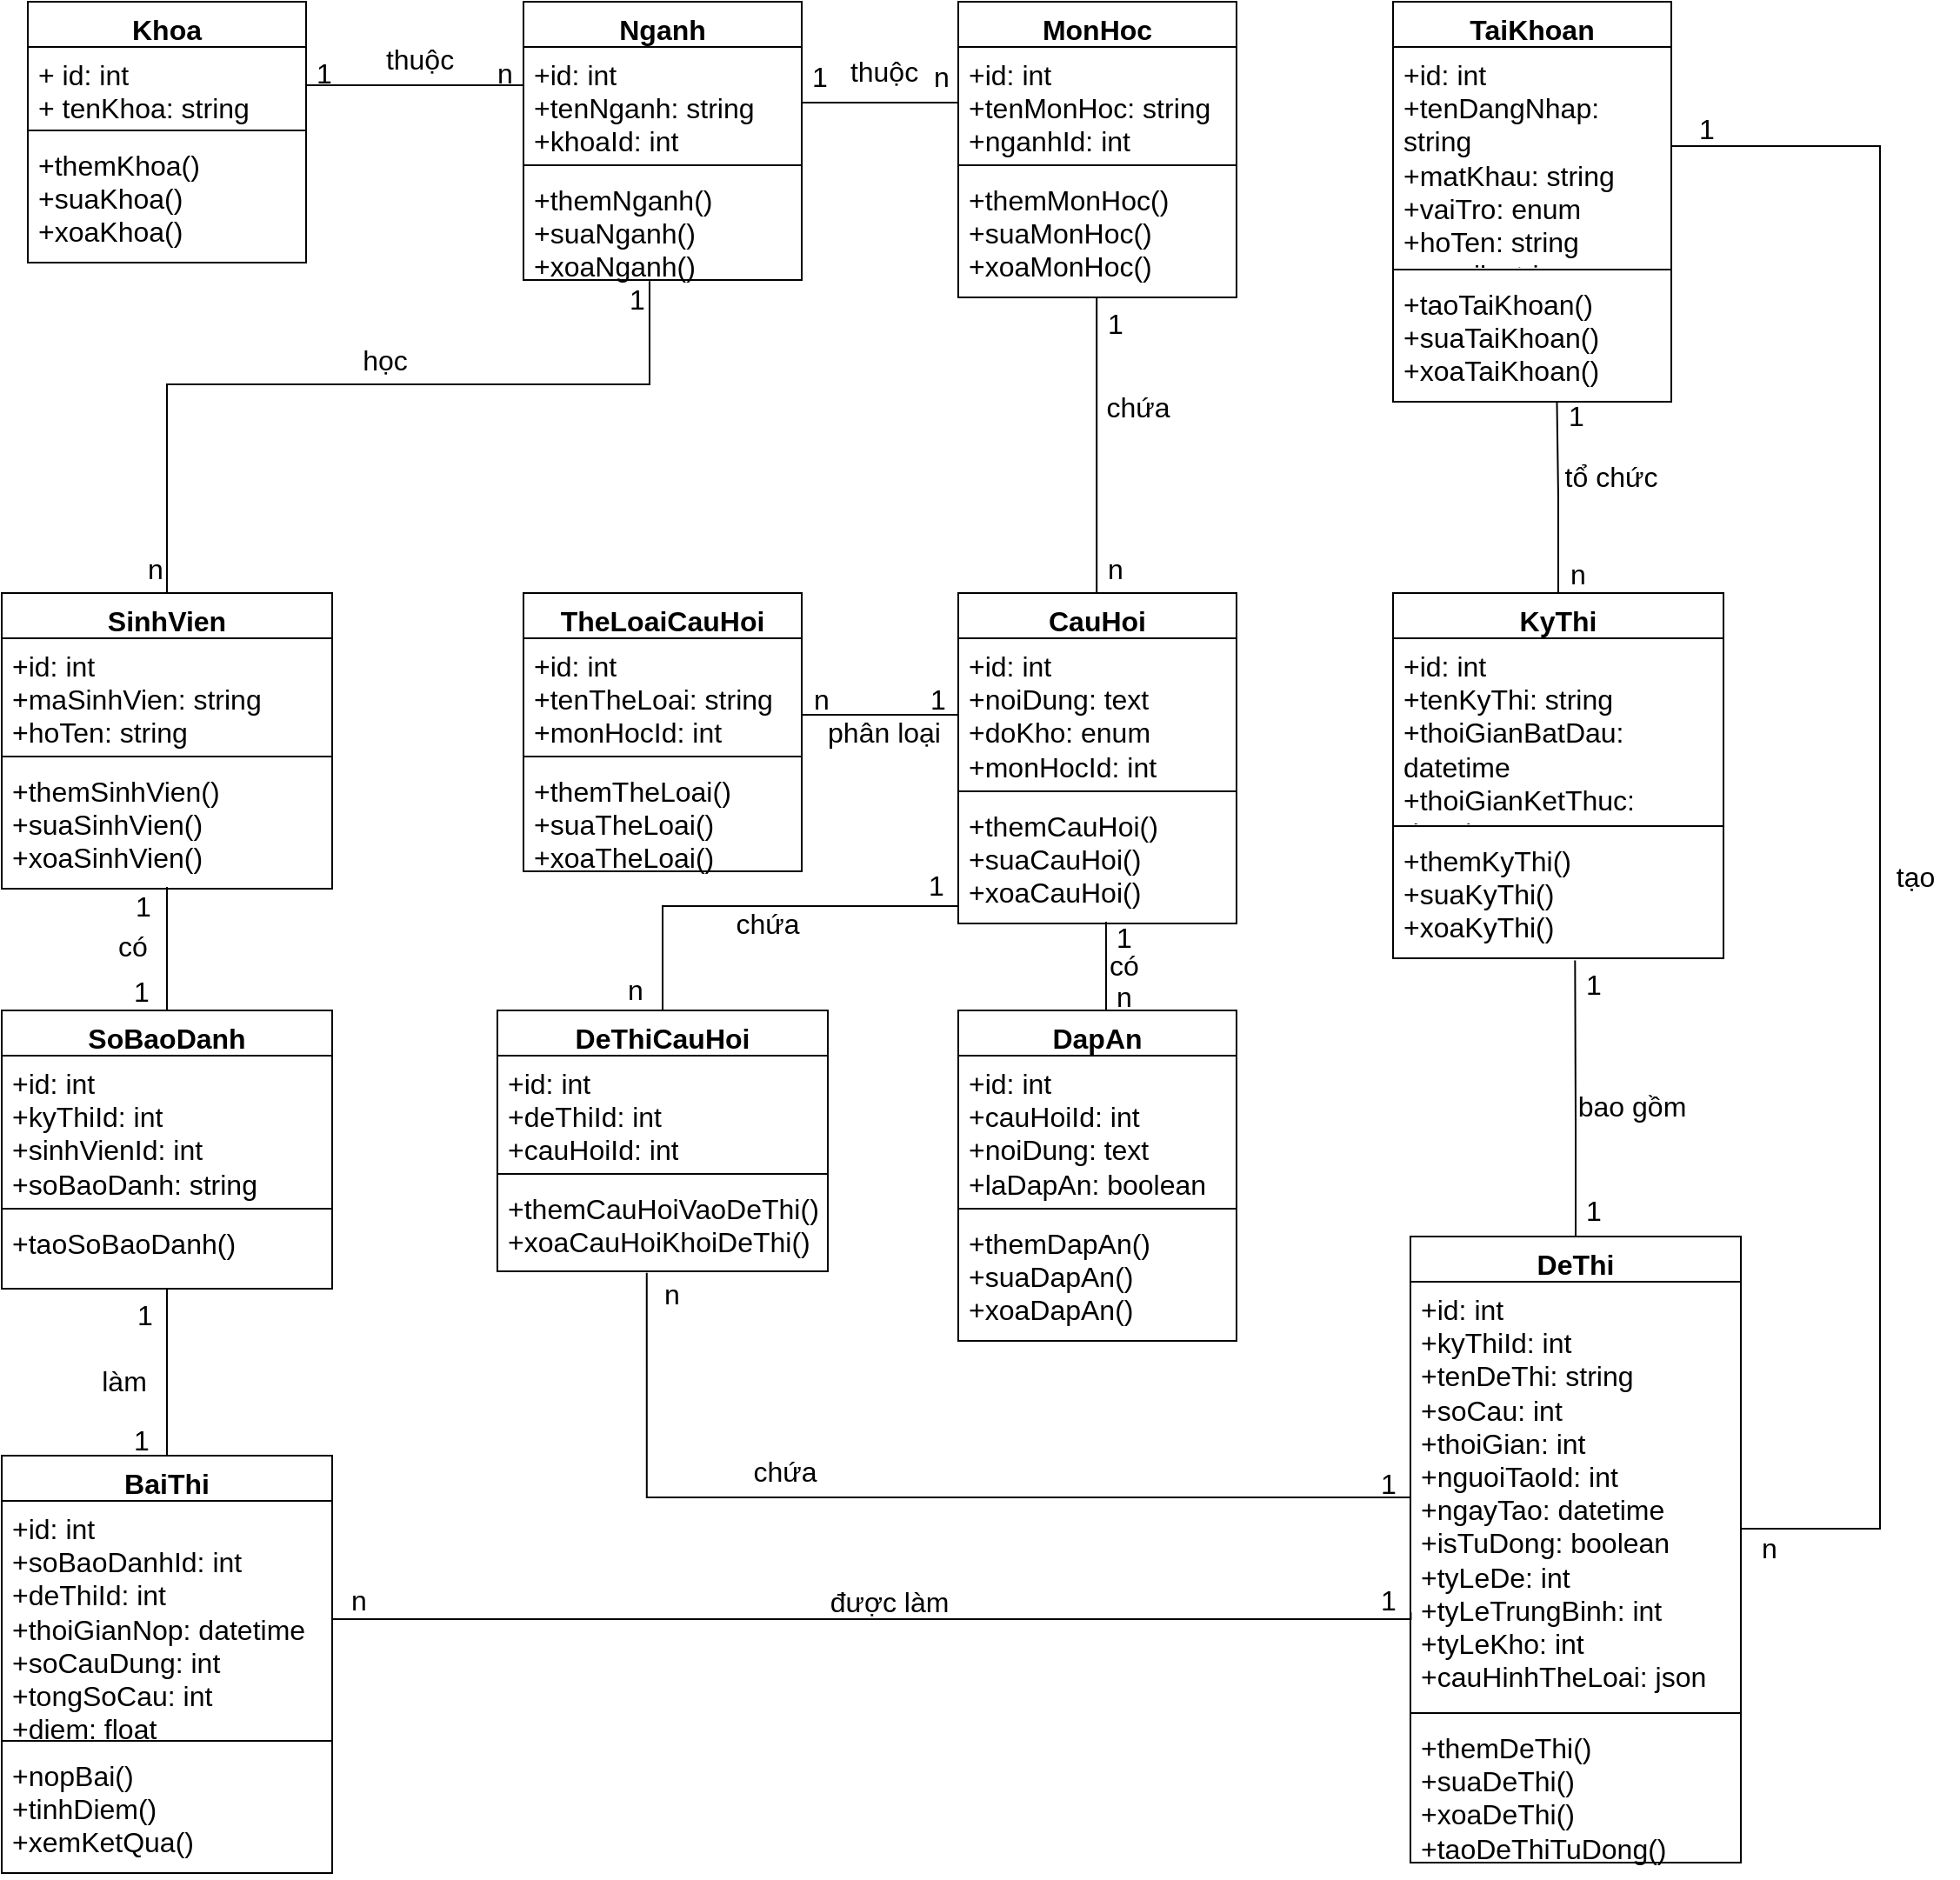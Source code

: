 <mxfile version="26.0.7">
  <diagram name="Page-1" id="21WX7-jCHHmKN9ExCH-D">
    <mxGraphModel dx="2100" dy="1242" grid="1" gridSize="10" guides="1" tooltips="1" connect="1" arrows="1" fold="1" page="1" pageScale="1" pageWidth="850" pageHeight="1100" math="0" shadow="0">
      <root>
        <mxCell id="0" />
        <mxCell id="1" parent="0" />
        <mxCell id="amOaetForKNVIyvXErq5-1" value="Khoa" style="swimlane;fontStyle=1;align=center;verticalAlign=top;childLayout=stackLayout;horizontal=1;startSize=26;horizontalStack=0;resizeParent=1;resizeParentMax=0;resizeLast=0;collapsible=1;marginBottom=0;whiteSpace=wrap;html=1;fontSize=16;" parent="1" vertex="1">
          <mxGeometry x="175" y="20" width="160" height="150" as="geometry" />
        </mxCell>
        <mxCell id="amOaetForKNVIyvXErq5-2" value="&lt;div&gt;+ id: int&lt;/div&gt;&lt;div&gt;+ tenKhoa: string&lt;/div&gt;" style="text;strokeColor=none;fillColor=none;align=left;verticalAlign=top;spacingLeft=4;spacingRight=4;overflow=hidden;rotatable=0;points=[[0,0.5],[1,0.5]];portConstraint=eastwest;whiteSpace=wrap;html=1;fontSize=16;" parent="amOaetForKNVIyvXErq5-1" vertex="1">
          <mxGeometry y="26" width="160" height="44" as="geometry" />
        </mxCell>
        <mxCell id="amOaetForKNVIyvXErq5-3" value="" style="line;strokeWidth=1;fillColor=none;align=left;verticalAlign=middle;spacingTop=-1;spacingLeft=3;spacingRight=3;rotatable=0;labelPosition=right;points=[];portConstraint=eastwest;strokeColor=inherit;fontSize=16;" parent="amOaetForKNVIyvXErq5-1" vertex="1">
          <mxGeometry y="70" width="160" height="8" as="geometry" />
        </mxCell>
        <mxCell id="amOaetForKNVIyvXErq5-4" value="&lt;div&gt;+themKhoa()&lt;/div&gt;&lt;div&gt;+suaKhoa()&lt;/div&gt;&lt;div&gt;+xoaKhoa()&lt;/div&gt;" style="text;strokeColor=none;fillColor=none;align=left;verticalAlign=top;spacingLeft=4;spacingRight=4;overflow=hidden;rotatable=0;points=[[0,0.5],[1,0.5]];portConstraint=eastwest;whiteSpace=wrap;html=1;fontSize=16;" parent="amOaetForKNVIyvXErq5-1" vertex="1">
          <mxGeometry y="78" width="160" height="72" as="geometry" />
        </mxCell>
        <mxCell id="amOaetForKNVIyvXErq5-9" value="Nganh" style="swimlane;fontStyle=1;align=center;verticalAlign=top;childLayout=stackLayout;horizontal=1;startSize=26;horizontalStack=0;resizeParent=1;resizeParentMax=0;resizeLast=0;collapsible=1;marginBottom=0;whiteSpace=wrap;html=1;fontSize=16;" parent="1" vertex="1">
          <mxGeometry x="460" y="20" width="160" height="160" as="geometry" />
        </mxCell>
        <mxCell id="amOaetForKNVIyvXErq5-10" value="&lt;div&gt;+id: int&lt;/div&gt;&lt;div&gt;+tenNganh: string&lt;/div&gt;&lt;div&gt;+khoaId: int&lt;/div&gt;" style="text;strokeColor=none;fillColor=none;align=left;verticalAlign=top;spacingLeft=4;spacingRight=4;overflow=hidden;rotatable=0;points=[[0,0.5],[1,0.5]];portConstraint=eastwest;whiteSpace=wrap;html=1;fontSize=16;" parent="amOaetForKNVIyvXErq5-9" vertex="1">
          <mxGeometry y="26" width="160" height="64" as="geometry" />
        </mxCell>
        <mxCell id="amOaetForKNVIyvXErq5-11" value="" style="line;strokeWidth=1;fillColor=none;align=left;verticalAlign=middle;spacingTop=-1;spacingLeft=3;spacingRight=3;rotatable=0;labelPosition=right;points=[];portConstraint=eastwest;strokeColor=inherit;fontSize=16;" parent="amOaetForKNVIyvXErq5-9" vertex="1">
          <mxGeometry y="90" width="160" height="8" as="geometry" />
        </mxCell>
        <mxCell id="amOaetForKNVIyvXErq5-12" value="&lt;div&gt;+themNganh()&lt;/div&gt;&lt;div&gt;+suaNganh()&lt;/div&gt;&lt;div&gt;+xoaNganh()&lt;/div&gt;" style="text;strokeColor=none;fillColor=none;align=left;verticalAlign=top;spacingLeft=4;spacingRight=4;overflow=hidden;rotatable=0;points=[[0,0.5],[1,0.5]];portConstraint=eastwest;whiteSpace=wrap;html=1;fontSize=16;" parent="amOaetForKNVIyvXErq5-9" vertex="1">
          <mxGeometry y="98" width="160" height="62" as="geometry" />
        </mxCell>
        <mxCell id="amOaetForKNVIyvXErq5-13" value="MonHoc" style="swimlane;fontStyle=1;align=center;verticalAlign=top;childLayout=stackLayout;horizontal=1;startSize=26;horizontalStack=0;resizeParent=1;resizeParentMax=0;resizeLast=0;collapsible=1;marginBottom=0;whiteSpace=wrap;html=1;fontSize=16;" parent="1" vertex="1">
          <mxGeometry x="710" y="20" width="160" height="170" as="geometry" />
        </mxCell>
        <mxCell id="amOaetForKNVIyvXErq5-14" value="&lt;div&gt;+id: int&lt;/div&gt;&lt;div&gt;+tenMonHoc: string&lt;/div&gt;&lt;div&gt;+nganhId: int&lt;/div&gt;" style="text;strokeColor=none;fillColor=none;align=left;verticalAlign=top;spacingLeft=4;spacingRight=4;overflow=hidden;rotatable=0;points=[[0,0.5],[1,0.5]];portConstraint=eastwest;whiteSpace=wrap;html=1;fontSize=16;" parent="amOaetForKNVIyvXErq5-13" vertex="1">
          <mxGeometry y="26" width="160" height="64" as="geometry" />
        </mxCell>
        <mxCell id="amOaetForKNVIyvXErq5-15" value="" style="line;strokeWidth=1;fillColor=none;align=left;verticalAlign=middle;spacingTop=-1;spacingLeft=3;spacingRight=3;rotatable=0;labelPosition=right;points=[];portConstraint=eastwest;strokeColor=inherit;fontSize=16;" parent="amOaetForKNVIyvXErq5-13" vertex="1">
          <mxGeometry y="90" width="160" height="8" as="geometry" />
        </mxCell>
        <mxCell id="amOaetForKNVIyvXErq5-16" value="&lt;div&gt;+themMonHoc()&lt;/div&gt;&lt;div&gt;+suaMonHoc()&lt;/div&gt;&lt;div&gt;+xoaMonHoc()&lt;/div&gt;" style="text;strokeColor=none;fillColor=none;align=left;verticalAlign=top;spacingLeft=4;spacingRight=4;overflow=hidden;rotatable=0;points=[[0,0.5],[1,0.5]];portConstraint=eastwest;whiteSpace=wrap;html=1;fontSize=16;" parent="amOaetForKNVIyvXErq5-13" vertex="1">
          <mxGeometry y="98" width="160" height="72" as="geometry" />
        </mxCell>
        <mxCell id="amOaetForKNVIyvXErq5-17" value="TaiKhoan" style="swimlane;fontStyle=1;align=center;verticalAlign=top;childLayout=stackLayout;horizontal=1;startSize=26;horizontalStack=0;resizeParent=1;resizeParentMax=0;resizeLast=0;collapsible=1;marginBottom=0;whiteSpace=wrap;html=1;fontSize=16;" parent="1" vertex="1">
          <mxGeometry x="960" y="20" width="160" height="230" as="geometry" />
        </mxCell>
        <mxCell id="amOaetForKNVIyvXErq5-18" value="&lt;div&gt;+id: int&lt;/div&gt;&lt;div&gt;+tenDangNhap: string&lt;/div&gt;&lt;div&gt;+matKhau: string&lt;/div&gt;&lt;div&gt;+vaiTro: enum&lt;/div&gt;&lt;div&gt;+hoTen: string&lt;/div&gt;&lt;div&gt;+email: string&lt;/div&gt;&lt;div&gt;+trangThai: boolean&lt;/div&gt;" style="text;strokeColor=none;fillColor=none;align=left;verticalAlign=top;spacingLeft=4;spacingRight=4;overflow=hidden;rotatable=0;points=[[0,0.5],[1,0.5]];portConstraint=eastwest;whiteSpace=wrap;html=1;fontSize=16;" parent="amOaetForKNVIyvXErq5-17" vertex="1">
          <mxGeometry y="26" width="160" height="124" as="geometry" />
        </mxCell>
        <mxCell id="amOaetForKNVIyvXErq5-19" value="" style="line;strokeWidth=1;fillColor=none;align=left;verticalAlign=middle;spacingTop=-1;spacingLeft=3;spacingRight=3;rotatable=0;labelPosition=right;points=[];portConstraint=eastwest;strokeColor=inherit;fontSize=16;" parent="amOaetForKNVIyvXErq5-17" vertex="1">
          <mxGeometry y="150" width="160" height="8" as="geometry" />
        </mxCell>
        <mxCell id="amOaetForKNVIyvXErq5-20" value="&lt;div&gt;+taoTaiKhoan()&lt;/div&gt;&lt;div&gt;+suaTaiKhoan()&lt;/div&gt;&lt;div&gt;+xoaTaiKhoan()&lt;/div&gt;" style="text;strokeColor=none;fillColor=none;align=left;verticalAlign=top;spacingLeft=4;spacingRight=4;overflow=hidden;rotatable=0;points=[[0,0.5],[1,0.5]];portConstraint=eastwest;whiteSpace=wrap;html=1;fontSize=16;" parent="amOaetForKNVIyvXErq5-17" vertex="1">
          <mxGeometry y="158" width="160" height="72" as="geometry" />
        </mxCell>
        <mxCell id="amOaetForKNVIyvXErq5-21" value="CauHoi" style="swimlane;fontStyle=1;align=center;verticalAlign=top;childLayout=stackLayout;horizontal=1;startSize=26;horizontalStack=0;resizeParent=1;resizeParentMax=0;resizeLast=0;collapsible=1;marginBottom=0;whiteSpace=wrap;html=1;fontSize=16;" parent="1" vertex="1">
          <mxGeometry x="710" y="360" width="160" height="190" as="geometry" />
        </mxCell>
        <mxCell id="amOaetForKNVIyvXErq5-22" value="&lt;div&gt;+id: int&lt;/div&gt;&lt;div&gt;+noiDung: text&lt;/div&gt;&lt;div&gt;+doKho: enum&lt;/div&gt;&lt;div&gt;+monHocId: int&lt;/div&gt;&lt;div&gt;+theLoaiId: int&lt;/div&gt;" style="text;strokeColor=none;fillColor=none;align=left;verticalAlign=top;spacingLeft=4;spacingRight=4;overflow=hidden;rotatable=0;points=[[0,0.5],[1,0.5]];portConstraint=eastwest;whiteSpace=wrap;html=1;fontSize=16;" parent="amOaetForKNVIyvXErq5-21" vertex="1">
          <mxGeometry y="26" width="160" height="84" as="geometry" />
        </mxCell>
        <mxCell id="amOaetForKNVIyvXErq5-23" value="" style="line;strokeWidth=1;fillColor=none;align=left;verticalAlign=middle;spacingTop=-1;spacingLeft=3;spacingRight=3;rotatable=0;labelPosition=right;points=[];portConstraint=eastwest;strokeColor=inherit;fontSize=16;" parent="amOaetForKNVIyvXErq5-21" vertex="1">
          <mxGeometry y="110" width="160" height="8" as="geometry" />
        </mxCell>
        <mxCell id="amOaetForKNVIyvXErq5-24" value="&lt;div&gt;+themCauHoi()&lt;/div&gt;&lt;div&gt;+suaCauHoi()&lt;/div&gt;&lt;div&gt;+xoaCauHoi()&lt;/div&gt;" style="text;strokeColor=none;fillColor=none;align=left;verticalAlign=top;spacingLeft=4;spacingRight=4;overflow=hidden;rotatable=0;points=[[0,0.5],[1,0.5]];portConstraint=eastwest;whiteSpace=wrap;html=1;fontSize=16;" parent="amOaetForKNVIyvXErq5-21" vertex="1">
          <mxGeometry y="118" width="160" height="72" as="geometry" />
        </mxCell>
        <mxCell id="amOaetForKNVIyvXErq5-64" value="" style="edgeStyle=orthogonalEdgeStyle;shape=connector;rounded=0;orthogonalLoop=1;jettySize=auto;html=1;labelBackgroundColor=default;strokeColor=default;align=center;verticalAlign=middle;fontFamily=Helvetica;fontSize=16;fontColor=default;endArrow=none;endFill=0;entryX=0.531;entryY=0.986;entryDx=0;entryDy=0;entryPerimeter=0;" parent="1" source="amOaetForKNVIyvXErq5-25" target="amOaetForKNVIyvXErq5-24" edge="1">
          <mxGeometry relative="1" as="geometry">
            <Array as="points">
              <mxPoint x="795" y="580" />
              <mxPoint x="795" y="580" />
            </Array>
          </mxGeometry>
        </mxCell>
        <mxCell id="amOaetForKNVIyvXErq5-25" value="DapAn" style="swimlane;fontStyle=1;align=center;verticalAlign=top;childLayout=stackLayout;horizontal=1;startSize=26;horizontalStack=0;resizeParent=1;resizeParentMax=0;resizeLast=0;collapsible=1;marginBottom=0;whiteSpace=wrap;html=1;fontSize=16;" parent="1" vertex="1">
          <mxGeometry x="710" y="600" width="160" height="190" as="geometry" />
        </mxCell>
        <mxCell id="amOaetForKNVIyvXErq5-26" value="&lt;div&gt;+id: int&lt;/div&gt;&lt;div&gt;+cauHoiId: int&lt;/div&gt;&lt;div&gt;+noiDung: text&lt;/div&gt;&lt;div&gt;+laDapAn: boolean&lt;/div&gt;" style="text;strokeColor=none;fillColor=none;align=left;verticalAlign=top;spacingLeft=4;spacingRight=4;overflow=hidden;rotatable=0;points=[[0,0.5],[1,0.5]];portConstraint=eastwest;whiteSpace=wrap;html=1;fontSize=16;" parent="amOaetForKNVIyvXErq5-25" vertex="1">
          <mxGeometry y="26" width="160" height="84" as="geometry" />
        </mxCell>
        <mxCell id="amOaetForKNVIyvXErq5-27" value="" style="line;strokeWidth=1;fillColor=none;align=left;verticalAlign=middle;spacingTop=-1;spacingLeft=3;spacingRight=3;rotatable=0;labelPosition=right;points=[];portConstraint=eastwest;strokeColor=inherit;fontSize=16;" parent="amOaetForKNVIyvXErq5-25" vertex="1">
          <mxGeometry y="110" width="160" height="8" as="geometry" />
        </mxCell>
        <mxCell id="amOaetForKNVIyvXErq5-28" value="&lt;div&gt;+themDapAn()&lt;/div&gt;&lt;div&gt;+suaDapAn()&lt;/div&gt;&lt;div&gt;+xoaDapAn()&lt;/div&gt;" style="text;strokeColor=none;fillColor=none;align=left;verticalAlign=top;spacingLeft=4;spacingRight=4;overflow=hidden;rotatable=0;points=[[0,0.5],[1,0.5]];portConstraint=eastwest;whiteSpace=wrap;html=1;fontSize=16;" parent="amOaetForKNVIyvXErq5-25" vertex="1">
          <mxGeometry y="118" width="160" height="72" as="geometry" />
        </mxCell>
        <mxCell id="amOaetForKNVIyvXErq5-29" value="TheLoaiCauHoi" style="swimlane;fontStyle=1;align=center;verticalAlign=top;childLayout=stackLayout;horizontal=1;startSize=26;horizontalStack=0;resizeParent=1;resizeParentMax=0;resizeLast=0;collapsible=1;marginBottom=0;whiteSpace=wrap;html=1;fontSize=16;" parent="1" vertex="1">
          <mxGeometry x="460" y="360" width="160" height="160" as="geometry" />
        </mxCell>
        <mxCell id="amOaetForKNVIyvXErq5-30" value="&lt;div&gt;+id: int&lt;/div&gt;&lt;div&gt;+tenTheLoai: string&lt;/div&gt;&lt;div&gt;+monHocId: int&lt;/div&gt;" style="text;strokeColor=none;fillColor=none;align=left;verticalAlign=top;spacingLeft=4;spacingRight=4;overflow=hidden;rotatable=0;points=[[0,0.5],[1,0.5]];portConstraint=eastwest;whiteSpace=wrap;html=1;fontSize=16;" parent="amOaetForKNVIyvXErq5-29" vertex="1">
          <mxGeometry y="26" width="160" height="64" as="geometry" />
        </mxCell>
        <mxCell id="amOaetForKNVIyvXErq5-31" value="" style="line;strokeWidth=1;fillColor=none;align=left;verticalAlign=middle;spacingTop=-1;spacingLeft=3;spacingRight=3;rotatable=0;labelPosition=right;points=[];portConstraint=eastwest;strokeColor=inherit;fontSize=16;" parent="amOaetForKNVIyvXErq5-29" vertex="1">
          <mxGeometry y="90" width="160" height="8" as="geometry" />
        </mxCell>
        <mxCell id="amOaetForKNVIyvXErq5-32" value="&lt;div&gt;+themTheLoai()&lt;/div&gt;&lt;div&gt;+suaTheLoai()&lt;/div&gt;&lt;div&gt;+xoaTheLoai()&lt;/div&gt;" style="text;strokeColor=none;fillColor=none;align=left;verticalAlign=top;spacingLeft=4;spacingRight=4;overflow=hidden;rotatable=0;points=[[0,0.5],[1,0.5]];portConstraint=eastwest;whiteSpace=wrap;html=1;fontSize=16;" parent="amOaetForKNVIyvXErq5-29" vertex="1">
          <mxGeometry y="98" width="160" height="62" as="geometry" />
        </mxCell>
        <mxCell id="amOaetForKNVIyvXErq5-33" value="KyThi" style="swimlane;fontStyle=1;align=center;verticalAlign=top;childLayout=stackLayout;horizontal=1;startSize=26;horizontalStack=0;resizeParent=1;resizeParentMax=0;resizeLast=0;collapsible=1;marginBottom=0;whiteSpace=wrap;html=1;fontSize=16;" parent="1" vertex="1">
          <mxGeometry x="960" y="360" width="190" height="210" as="geometry" />
        </mxCell>
        <mxCell id="amOaetForKNVIyvXErq5-34" value="&lt;div&gt;+id: int&lt;/div&gt;&lt;div&gt;+tenKyThi: string&lt;/div&gt;&lt;div&gt;+thoiGianBatDau: datetime&lt;/div&gt;&lt;div&gt;+thoiGianKetThuc: datetime&lt;/div&gt;&lt;div&gt;+monHocId: int&lt;/div&gt;&lt;div&gt;+nguoiTaoId: int&lt;/div&gt;" style="text;strokeColor=none;fillColor=none;align=left;verticalAlign=top;spacingLeft=4;spacingRight=4;overflow=hidden;rotatable=0;points=[[0,0.5],[1,0.5]];portConstraint=eastwest;whiteSpace=wrap;html=1;fontSize=16;" parent="amOaetForKNVIyvXErq5-33" vertex="1">
          <mxGeometry y="26" width="190" height="104" as="geometry" />
        </mxCell>
        <mxCell id="amOaetForKNVIyvXErq5-35" value="" style="line;strokeWidth=1;fillColor=none;align=left;verticalAlign=middle;spacingTop=-1;spacingLeft=3;spacingRight=3;rotatable=0;labelPosition=right;points=[];portConstraint=eastwest;strokeColor=inherit;fontSize=16;" parent="amOaetForKNVIyvXErq5-33" vertex="1">
          <mxGeometry y="130" width="190" height="8" as="geometry" />
        </mxCell>
        <mxCell id="amOaetForKNVIyvXErq5-36" value="&lt;div&gt;+themKyThi()&lt;/div&gt;&lt;div&gt;+suaKyThi()&lt;/div&gt;&lt;div&gt;+xoaKyThi()&lt;/div&gt;" style="text;strokeColor=none;fillColor=none;align=left;verticalAlign=top;spacingLeft=4;spacingRight=4;overflow=hidden;rotatable=0;points=[[0,0.5],[1,0.5]];portConstraint=eastwest;whiteSpace=wrap;html=1;fontSize=16;" parent="amOaetForKNVIyvXErq5-33" vertex="1">
          <mxGeometry y="138" width="190" height="72" as="geometry" />
        </mxCell>
        <mxCell id="amOaetForKNVIyvXErq5-37" value="DeThi" style="swimlane;fontStyle=1;align=center;verticalAlign=top;childLayout=stackLayout;horizontal=1;startSize=26;horizontalStack=0;resizeParent=1;resizeParentMax=0;resizeLast=0;collapsible=1;marginBottom=0;whiteSpace=wrap;html=1;fontSize=16;" parent="1" vertex="1">
          <mxGeometry x="970" y="730" width="190" height="360" as="geometry" />
        </mxCell>
        <mxCell id="amOaetForKNVIyvXErq5-38" value="&lt;div&gt;+id: int&lt;/div&gt;&lt;div&gt;+kyThiId: int&lt;/div&gt;&lt;div&gt;+tenDeThi: string&lt;/div&gt;&lt;div&gt;+soCau: int&lt;/div&gt;&lt;div&gt;+thoiGian: int&lt;/div&gt;&lt;div&gt;+nguoiTaoId: int&lt;/div&gt;&lt;div&gt;+ngayTao: datetime&lt;/div&gt;&lt;div&gt;+isTuDong: boolean&lt;/div&gt;&lt;div&gt;+tyLeDe: int&lt;/div&gt;&lt;div&gt;+tyLeTrungBinh: int&lt;/div&gt;&lt;div&gt;+tyLeKho: int&lt;/div&gt;&lt;div&gt;+cauHinhTheLoai: json&lt;/div&gt;" style="text;strokeColor=none;fillColor=none;align=left;verticalAlign=top;spacingLeft=4;spacingRight=4;overflow=hidden;rotatable=0;points=[[0,0.5],[1,0.5]];portConstraint=eastwest;whiteSpace=wrap;html=1;fontSize=16;" parent="amOaetForKNVIyvXErq5-37" vertex="1">
          <mxGeometry y="26" width="190" height="244" as="geometry" />
        </mxCell>
        <mxCell id="amOaetForKNVIyvXErq5-39" value="" style="line;strokeWidth=1;fillColor=none;align=left;verticalAlign=middle;spacingTop=-1;spacingLeft=3;spacingRight=3;rotatable=0;labelPosition=right;points=[];portConstraint=eastwest;strokeColor=inherit;fontSize=16;" parent="amOaetForKNVIyvXErq5-37" vertex="1">
          <mxGeometry y="270" width="190" height="8" as="geometry" />
        </mxCell>
        <mxCell id="amOaetForKNVIyvXErq5-40" value="&lt;div&gt;+themDeThi()&lt;/div&gt;&lt;div&gt;+suaDeThi()&lt;/div&gt;&lt;div&gt;+xoaDeThi()&lt;/div&gt;&lt;div&gt;+taoDeThiTuDong()&lt;/div&gt;" style="text;strokeColor=none;fillColor=none;align=left;verticalAlign=top;spacingLeft=4;spacingRight=4;overflow=hidden;rotatable=0;points=[[0,0.5],[1,0.5]];portConstraint=eastwest;whiteSpace=wrap;html=1;fontSize=16;" parent="amOaetForKNVIyvXErq5-37" vertex="1">
          <mxGeometry y="278" width="190" height="82" as="geometry" />
        </mxCell>
        <mxCell id="amOaetForKNVIyvXErq5-69" style="edgeStyle=orthogonalEdgeStyle;shape=connector;rounded=0;orthogonalLoop=1;jettySize=auto;html=1;labelBackgroundColor=default;strokeColor=default;align=center;verticalAlign=middle;fontFamily=Helvetica;fontSize=16;fontColor=default;endArrow=none;endFill=0;" parent="1" source="amOaetForKNVIyvXErq5-41" edge="1">
          <mxGeometry relative="1" as="geometry">
            <Array as="points">
              <mxPoint x="540" y="540" />
              <mxPoint x="710" y="540" />
            </Array>
            <mxPoint x="710" y="540" as="targetPoint" />
          </mxGeometry>
        </mxCell>
        <mxCell id="amOaetForKNVIyvXErq5-41" value="DeThiCauHoi" style="swimlane;fontStyle=1;align=center;verticalAlign=top;childLayout=stackLayout;horizontal=1;startSize=26;horizontalStack=0;resizeParent=1;resizeParentMax=0;resizeLast=0;collapsible=1;marginBottom=0;whiteSpace=wrap;html=1;fontSize=16;" parent="1" vertex="1">
          <mxGeometry x="445" y="600" width="190" height="150" as="geometry" />
        </mxCell>
        <mxCell id="amOaetForKNVIyvXErq5-42" value="&lt;div&gt;+id: int&lt;/div&gt;&lt;div&gt;+deThiId: int&lt;/div&gt;&lt;div&gt;+cauHoiId: int&lt;/div&gt;" style="text;strokeColor=none;fillColor=none;align=left;verticalAlign=top;spacingLeft=4;spacingRight=4;overflow=hidden;rotatable=0;points=[[0,0.5],[1,0.5]];portConstraint=eastwest;whiteSpace=wrap;html=1;fontSize=16;" parent="amOaetForKNVIyvXErq5-41" vertex="1">
          <mxGeometry y="26" width="190" height="64" as="geometry" />
        </mxCell>
        <mxCell id="amOaetForKNVIyvXErq5-43" value="" style="line;strokeWidth=1;fillColor=none;align=left;verticalAlign=middle;spacingTop=-1;spacingLeft=3;spacingRight=3;rotatable=0;labelPosition=right;points=[];portConstraint=eastwest;strokeColor=inherit;fontSize=16;" parent="amOaetForKNVIyvXErq5-41" vertex="1">
          <mxGeometry y="90" width="190" height="8" as="geometry" />
        </mxCell>
        <mxCell id="amOaetForKNVIyvXErq5-44" value="&lt;div&gt;+themCauHoiVaoDeThi()&lt;/div&gt;&lt;div&gt;+xoaCauHoiKhoiDeThi()&lt;/div&gt;" style="text;strokeColor=none;fillColor=none;align=left;verticalAlign=top;spacingLeft=4;spacingRight=4;overflow=hidden;rotatable=0;points=[[0,0.5],[1,0.5]];portConstraint=eastwest;whiteSpace=wrap;html=1;fontSize=16;" parent="amOaetForKNVIyvXErq5-41" vertex="1">
          <mxGeometry y="98" width="190" height="52" as="geometry" />
        </mxCell>
        <mxCell id="amOaetForKNVIyvXErq5-45" value="SinhVien" style="swimlane;fontStyle=1;align=center;verticalAlign=top;childLayout=stackLayout;horizontal=1;startSize=26;horizontalStack=0;resizeParent=1;resizeParentMax=0;resizeLast=0;collapsible=1;marginBottom=0;whiteSpace=wrap;html=1;fontSize=16;" parent="1" vertex="1">
          <mxGeometry x="160" y="360" width="190" height="170" as="geometry" />
        </mxCell>
        <mxCell id="amOaetForKNVIyvXErq5-46" value="&lt;div&gt;+id: int&lt;/div&gt;&lt;div&gt;+maSinhVien: string&lt;/div&gt;&lt;div&gt;+hoTen: string&lt;/div&gt;" style="text;strokeColor=none;fillColor=none;align=left;verticalAlign=top;spacingLeft=4;spacingRight=4;overflow=hidden;rotatable=0;points=[[0,0.5],[1,0.5]];portConstraint=eastwest;whiteSpace=wrap;html=1;fontSize=16;" parent="amOaetForKNVIyvXErq5-45" vertex="1">
          <mxGeometry y="26" width="190" height="64" as="geometry" />
        </mxCell>
        <mxCell id="amOaetForKNVIyvXErq5-47" value="" style="line;strokeWidth=1;fillColor=none;align=left;verticalAlign=middle;spacingTop=-1;spacingLeft=3;spacingRight=3;rotatable=0;labelPosition=right;points=[];portConstraint=eastwest;strokeColor=inherit;fontSize=16;" parent="amOaetForKNVIyvXErq5-45" vertex="1">
          <mxGeometry y="90" width="190" height="8" as="geometry" />
        </mxCell>
        <mxCell id="amOaetForKNVIyvXErq5-48" value="&lt;div&gt;+themSinhVien()&lt;/div&gt;&lt;div&gt;+suaSinhVien()&lt;/div&gt;&lt;div&gt;+xoaSinhVien()&lt;/div&gt;" style="text;strokeColor=none;fillColor=none;align=left;verticalAlign=top;spacingLeft=4;spacingRight=4;overflow=hidden;rotatable=0;points=[[0,0.5],[1,0.5]];portConstraint=eastwest;whiteSpace=wrap;html=1;fontSize=16;" parent="amOaetForKNVIyvXErq5-45" vertex="1">
          <mxGeometry y="98" width="190" height="72" as="geometry" />
        </mxCell>
        <mxCell id="amOaetForKNVIyvXErq5-49" value="SoBaoDanh" style="swimlane;fontStyle=1;align=center;verticalAlign=top;childLayout=stackLayout;horizontal=1;startSize=26;horizontalStack=0;resizeParent=1;resizeParentMax=0;resizeLast=0;collapsible=1;marginBottom=0;whiteSpace=wrap;html=1;fontSize=16;" parent="1" vertex="1">
          <mxGeometry x="160" y="600" width="190" height="160" as="geometry" />
        </mxCell>
        <mxCell id="amOaetForKNVIyvXErq5-50" value="&lt;div&gt;+id: int&lt;/div&gt;&lt;div&gt;+kyThiId: int&lt;/div&gt;&lt;div&gt;+sinhVienId: int&lt;/div&gt;&lt;div&gt;+soBaoDanh: string&lt;/div&gt;" style="text;strokeColor=none;fillColor=none;align=left;verticalAlign=top;spacingLeft=4;spacingRight=4;overflow=hidden;rotatable=0;points=[[0,0.5],[1,0.5]];portConstraint=eastwest;whiteSpace=wrap;html=1;fontSize=16;" parent="amOaetForKNVIyvXErq5-49" vertex="1">
          <mxGeometry y="26" width="190" height="84" as="geometry" />
        </mxCell>
        <mxCell id="amOaetForKNVIyvXErq5-51" value="" style="line;strokeWidth=1;fillColor=none;align=left;verticalAlign=middle;spacingTop=-1;spacingLeft=3;spacingRight=3;rotatable=0;labelPosition=right;points=[];portConstraint=eastwest;strokeColor=inherit;fontSize=16;" parent="amOaetForKNVIyvXErq5-49" vertex="1">
          <mxGeometry y="110" width="190" height="8" as="geometry" />
        </mxCell>
        <mxCell id="amOaetForKNVIyvXErq5-52" value="&lt;div&gt;+taoSoBaoDanh()&lt;/div&gt;" style="text;strokeColor=none;fillColor=none;align=left;verticalAlign=top;spacingLeft=4;spacingRight=4;overflow=hidden;rotatable=0;points=[[0,0.5],[1,0.5]];portConstraint=eastwest;whiteSpace=wrap;html=1;fontSize=16;" parent="amOaetForKNVIyvXErq5-49" vertex="1">
          <mxGeometry y="118" width="190" height="42" as="geometry" />
        </mxCell>
        <mxCell id="amOaetForKNVIyvXErq5-53" value="BaiThi" style="swimlane;fontStyle=1;align=center;verticalAlign=top;childLayout=stackLayout;horizontal=1;startSize=26;horizontalStack=0;resizeParent=1;resizeParentMax=0;resizeLast=0;collapsible=1;marginBottom=0;whiteSpace=wrap;html=1;fontSize=16;" parent="1" vertex="1">
          <mxGeometry x="160" y="856" width="190" height="240" as="geometry" />
        </mxCell>
        <mxCell id="amOaetForKNVIyvXErq5-54" value="&lt;div&gt;+id: int&lt;/div&gt;&lt;div&gt;+soBaoDanhId: int&lt;/div&gt;&lt;div&gt;+deThiId: int&lt;/div&gt;&lt;div&gt;+thoiGianNop: datetime&lt;/div&gt;&lt;div&gt;+soCauDung: int&lt;/div&gt;&lt;div&gt;+tongSoCau: int&lt;/div&gt;&lt;div&gt;+diem: float&lt;/div&gt;&lt;div&gt;+ghiChu: text&lt;/div&gt;" style="text;strokeColor=none;fillColor=none;align=left;verticalAlign=top;spacingLeft=4;spacingRight=4;overflow=hidden;rotatable=0;points=[[0,0.5],[1,0.5]];portConstraint=eastwest;whiteSpace=wrap;html=1;fontSize=16;" parent="amOaetForKNVIyvXErq5-53" vertex="1">
          <mxGeometry y="26" width="190" height="134" as="geometry" />
        </mxCell>
        <mxCell id="amOaetForKNVIyvXErq5-55" value="" style="line;strokeWidth=1;fillColor=none;align=left;verticalAlign=middle;spacingTop=-1;spacingLeft=3;spacingRight=3;rotatable=0;labelPosition=right;points=[];portConstraint=eastwest;strokeColor=inherit;fontSize=16;" parent="amOaetForKNVIyvXErq5-53" vertex="1">
          <mxGeometry y="160" width="190" height="8" as="geometry" />
        </mxCell>
        <mxCell id="amOaetForKNVIyvXErq5-56" value="&lt;div&gt;+nopBai()&lt;/div&gt;&lt;div&gt;+tinhDiem()&lt;/div&gt;&lt;div&gt;+xemKetQua()&lt;/div&gt;" style="text;strokeColor=none;fillColor=none;align=left;verticalAlign=top;spacingLeft=4;spacingRight=4;overflow=hidden;rotatable=0;points=[[0,0.5],[1,0.5]];portConstraint=eastwest;whiteSpace=wrap;html=1;fontSize=16;" parent="amOaetForKNVIyvXErq5-53" vertex="1">
          <mxGeometry y="168" width="190" height="72" as="geometry" />
        </mxCell>
        <mxCell id="amOaetForKNVIyvXErq5-57" style="edgeStyle=orthogonalEdgeStyle;rounded=0;orthogonalLoop=1;jettySize=auto;html=1;endArrow=none;endFill=0;fontSize=16;" parent="1" source="amOaetForKNVIyvXErq5-2" edge="1">
          <mxGeometry relative="1" as="geometry">
            <mxPoint x="460" y="68" as="targetPoint" />
            <Array as="points">
              <mxPoint x="460" y="68" />
            </Array>
          </mxGeometry>
        </mxCell>
        <mxCell id="amOaetForKNVIyvXErq5-58" style="edgeStyle=orthogonalEdgeStyle;rounded=0;orthogonalLoop=1;jettySize=auto;html=1;entryX=0;entryY=0.5;entryDx=0;entryDy=0;endArrow=none;endFill=0;fontSize=16;" parent="1" source="amOaetForKNVIyvXErq5-10" target="amOaetForKNVIyvXErq5-14" edge="1">
          <mxGeometry relative="1" as="geometry" />
        </mxCell>
        <mxCell id="amOaetForKNVIyvXErq5-60" style="edgeStyle=orthogonalEdgeStyle;shape=connector;rounded=0;orthogonalLoop=1;jettySize=auto;html=1;entryX=0.589;entryY=1.005;entryDx=0;entryDy=0;entryPerimeter=0;labelBackgroundColor=default;strokeColor=default;align=center;verticalAlign=middle;fontFamily=Helvetica;fontSize=16;fontColor=default;endArrow=none;endFill=0;" parent="1" source="amOaetForKNVIyvXErq5-33" target="amOaetForKNVIyvXErq5-20" edge="1">
          <mxGeometry relative="1" as="geometry" />
        </mxCell>
        <mxCell id="amOaetForKNVIyvXErq5-61" style="edgeStyle=orthogonalEdgeStyle;shape=connector;rounded=0;orthogonalLoop=1;jettySize=auto;html=1;entryX=0.154;entryY=-0.003;entryDx=0;entryDy=0;entryPerimeter=0;labelBackgroundColor=default;strokeColor=default;align=center;verticalAlign=middle;fontFamily=Helvetica;fontSize=16;fontColor=default;endArrow=none;endFill=0;" parent="1" source="amOaetForKNVIyvXErq5-21" target="amOaetForKNVIyvXErq5-114" edge="1">
          <mxGeometry relative="1" as="geometry">
            <Array as="points">
              <mxPoint x="790" y="190" />
            </Array>
          </mxGeometry>
        </mxCell>
        <mxCell id="amOaetForKNVIyvXErq5-62" value="" style="edgeStyle=orthogonalEdgeStyle;shape=connector;rounded=0;orthogonalLoop=1;jettySize=auto;html=1;labelBackgroundColor=default;strokeColor=default;align=center;verticalAlign=middle;fontFamily=Helvetica;fontSize=16;fontColor=default;endArrow=none;endFill=0;" parent="1" source="amOaetForKNVIyvXErq5-30" target="amOaetForKNVIyvXErq5-22" edge="1">
          <mxGeometry relative="1" as="geometry">
            <Array as="points">
              <mxPoint x="690" y="430" />
              <mxPoint x="690" y="430" />
            </Array>
          </mxGeometry>
        </mxCell>
        <mxCell id="amOaetForKNVIyvXErq5-63" style="edgeStyle=orthogonalEdgeStyle;shape=connector;rounded=0;orthogonalLoop=1;jettySize=auto;html=1;entryX=0.5;entryY=0.986;entryDx=0;entryDy=0;entryPerimeter=0;labelBackgroundColor=default;strokeColor=default;align=center;verticalAlign=middle;fontFamily=Helvetica;fontSize=16;fontColor=default;endArrow=none;endFill=0;" parent="1" source="amOaetForKNVIyvXErq5-49" target="amOaetForKNVIyvXErq5-48" edge="1">
          <mxGeometry relative="1" as="geometry" />
        </mxCell>
        <mxCell id="amOaetForKNVIyvXErq5-66" style="edgeStyle=orthogonalEdgeStyle;shape=connector;rounded=0;orthogonalLoop=1;jettySize=auto;html=1;entryX=0.5;entryY=1;entryDx=0;entryDy=0;entryPerimeter=0;labelBackgroundColor=default;strokeColor=default;align=center;verticalAlign=middle;fontFamily=Helvetica;fontSize=16;fontColor=default;endArrow=none;endFill=0;" parent="1" source="amOaetForKNVIyvXErq5-53" target="amOaetForKNVIyvXErq5-52" edge="1">
          <mxGeometry relative="1" as="geometry" />
        </mxCell>
        <mxCell id="amOaetForKNVIyvXErq5-67" style="edgeStyle=orthogonalEdgeStyle;shape=connector;rounded=0;orthogonalLoop=1;jettySize=auto;html=1;entryX=0.001;entryY=0.779;entryDx=0;entryDy=0;entryPerimeter=0;labelBackgroundColor=default;strokeColor=default;align=center;verticalAlign=middle;fontFamily=Helvetica;fontSize=16;fontColor=default;endArrow=none;endFill=0;" parent="1" source="amOaetForKNVIyvXErq5-54" target="amOaetForKNVIyvXErq5-38" edge="1">
          <mxGeometry relative="1" as="geometry">
            <Array as="points">
              <mxPoint x="970" y="950" />
            </Array>
          </mxGeometry>
        </mxCell>
        <mxCell id="amOaetForKNVIyvXErq5-70" style="edgeStyle=orthogonalEdgeStyle;shape=connector;rounded=0;orthogonalLoop=1;jettySize=auto;html=1;entryX=0.453;entryY=1.01;entryDx=0;entryDy=0;entryPerimeter=0;labelBackgroundColor=default;strokeColor=default;align=center;verticalAlign=middle;fontFamily=Helvetica;fontSize=16;fontColor=default;endArrow=none;endFill=0;" parent="1" source="amOaetForKNVIyvXErq5-45" target="amOaetForKNVIyvXErq5-12" edge="1">
          <mxGeometry relative="1" as="geometry">
            <Array as="points">
              <mxPoint x="255" y="240" />
              <mxPoint x="533" y="240" />
            </Array>
          </mxGeometry>
        </mxCell>
        <mxCell id="amOaetForKNVIyvXErq5-72" style="edgeStyle=orthogonalEdgeStyle;shape=connector;rounded=0;orthogonalLoop=1;jettySize=auto;html=1;entryX=0.155;entryY=0.04;entryDx=0;entryDy=0;entryPerimeter=0;labelBackgroundColor=default;strokeColor=default;align=center;verticalAlign=middle;fontFamily=Helvetica;fontSize=16;fontColor=default;endArrow=none;endFill=0;" parent="1" source="amOaetForKNVIyvXErq5-37" target="amOaetForKNVIyvXErq5-89" edge="1">
          <mxGeometry relative="1" as="geometry">
            <Array as="points" />
          </mxGeometry>
        </mxCell>
        <mxCell id="amOaetForKNVIyvXErq5-73" style="edgeStyle=orthogonalEdgeStyle;shape=connector;rounded=0;orthogonalLoop=1;jettySize=auto;html=1;entryX=1;entryY=0.5;entryDx=0;entryDy=0;labelBackgroundColor=default;strokeColor=default;align=center;verticalAlign=middle;fontFamily=Helvetica;fontSize=16;fontColor=default;endArrow=none;endFill=0;" parent="1" source="amOaetForKNVIyvXErq5-18" target="amOaetForKNVIyvXErq5-38" edge="1">
          <mxGeometry relative="1" as="geometry">
            <Array as="points">
              <mxPoint x="1240" y="103" />
              <mxPoint x="1240" y="898" />
            </Array>
          </mxGeometry>
        </mxCell>
        <mxCell id="amOaetForKNVIyvXErq5-74" value="1" style="text;html=1;align=center;verticalAlign=middle;resizable=0;points=[];autosize=1;strokeColor=none;fillColor=none;fontSize=16;fontFamily=Helvetica;fontColor=default;" parent="1" vertex="1">
          <mxGeometry x="330" y="46" width="30" height="30" as="geometry" />
        </mxCell>
        <mxCell id="amOaetForKNVIyvXErq5-75" value="n" style="text;html=1;align=center;verticalAlign=middle;resizable=0;points=[];autosize=1;strokeColor=none;fillColor=none;fontSize=16;fontFamily=Helvetica;fontColor=default;" parent="1" vertex="1">
          <mxGeometry x="434" y="46" width="30" height="30" as="geometry" />
        </mxCell>
        <mxCell id="amOaetForKNVIyvXErq5-76" value="thuộc" style="text;html=1;align=center;verticalAlign=middle;resizable=0;points=[];autosize=1;strokeColor=none;fillColor=none;fontSize=16;fontFamily=Helvetica;fontColor=default;" parent="1" vertex="1">
          <mxGeometry x="370" y="38" width="60" height="30" as="geometry" />
        </mxCell>
        <mxCell id="amOaetForKNVIyvXErq5-77" value="1" style="text;html=1;align=center;verticalAlign=middle;resizable=0;points=[];autosize=1;strokeColor=none;fillColor=none;fontSize=16;fontFamily=Helvetica;fontColor=default;" parent="1" vertex="1">
          <mxGeometry x="615" y="48" width="30" height="30" as="geometry" />
        </mxCell>
        <mxCell id="amOaetForKNVIyvXErq5-78" value="n" style="text;html=1;align=center;verticalAlign=middle;resizable=0;points=[];autosize=1;strokeColor=none;fillColor=none;fontSize=16;fontFamily=Helvetica;fontColor=default;" parent="1" vertex="1">
          <mxGeometry x="685" y="48" width="30" height="30" as="geometry" />
        </mxCell>
        <mxCell id="amOaetForKNVIyvXErq5-79" value="thuộc" style="text;html=1;align=center;verticalAlign=middle;resizable=0;points=[];autosize=1;strokeColor=none;fillColor=none;fontSize=16;fontFamily=Helvetica;fontColor=default;" parent="1" vertex="1">
          <mxGeometry x="637" y="45" width="60" height="30" as="geometry" />
        </mxCell>
        <mxCell id="amOaetForKNVIyvXErq5-80" value="1" style="text;html=1;align=center;verticalAlign=middle;resizable=0;points=[];autosize=1;strokeColor=none;fillColor=none;fontSize=16;fontFamily=Helvetica;fontColor=default;" parent="1" vertex="1">
          <mxGeometry x="510" y="176" width="30" height="30" as="geometry" />
        </mxCell>
        <mxCell id="amOaetForKNVIyvXErq5-81" value="n" style="text;html=1;align=center;verticalAlign=middle;resizable=0;points=[];autosize=1;strokeColor=none;fillColor=none;fontSize=16;fontFamily=Helvetica;fontColor=default;" parent="1" vertex="1">
          <mxGeometry x="233" y="331" width="30" height="30" as="geometry" />
        </mxCell>
        <mxCell id="amOaetForKNVIyvXErq5-82" value="học" style="text;html=1;align=center;verticalAlign=middle;resizable=0;points=[];autosize=1;strokeColor=none;fillColor=none;fontSize=16;fontFamily=Helvetica;fontColor=default;" parent="1" vertex="1">
          <mxGeometry x="355" y="211" width="50" height="30" as="geometry" />
        </mxCell>
        <mxCell id="amOaetForKNVIyvXErq5-83" value="1" style="text;html=1;align=center;verticalAlign=middle;resizable=0;points=[];autosize=1;strokeColor=none;fillColor=none;fontSize=16;fontFamily=Helvetica;fontColor=default;" parent="1" vertex="1">
          <mxGeometry x="1050" y="243" width="30" height="30" as="geometry" />
        </mxCell>
        <mxCell id="amOaetForKNVIyvXErq5-84" value="n" style="text;html=1;align=center;verticalAlign=middle;resizable=0;points=[];autosize=1;strokeColor=none;fillColor=none;fontSize=16;fontFamily=Helvetica;fontColor=default;" parent="1" vertex="1">
          <mxGeometry x="1051" y="334" width="30" height="30" as="geometry" />
        </mxCell>
        <mxCell id="amOaetForKNVIyvXErq5-85" value="tổ chức" style="text;html=1;align=center;verticalAlign=middle;resizable=0;points=[];autosize=1;strokeColor=none;fillColor=none;fontSize=16;fontFamily=Helvetica;fontColor=default;" parent="1" vertex="1">
          <mxGeometry x="1045" y="278" width="80" height="30" as="geometry" />
        </mxCell>
        <mxCell id="amOaetForKNVIyvXErq5-86" value="1" style="text;html=1;align=center;verticalAlign=middle;resizable=0;points=[];autosize=1;strokeColor=none;fillColor=none;fontSize=16;fontFamily=Helvetica;fontColor=default;" parent="1" vertex="1">
          <mxGeometry x="1125" y="78" width="30" height="30" as="geometry" />
        </mxCell>
        <mxCell id="amOaetForKNVIyvXErq5-87" value="n" style="text;html=1;align=center;verticalAlign=middle;resizable=0;points=[];autosize=1;strokeColor=none;fillColor=none;fontSize=16;fontFamily=Helvetica;fontColor=default;" parent="1" vertex="1">
          <mxGeometry x="1161" y="894" width="30" height="30" as="geometry" />
        </mxCell>
        <mxCell id="amOaetForKNVIyvXErq5-88" value="tạo" style="text;html=1;align=center;verticalAlign=middle;resizable=0;points=[];autosize=1;strokeColor=none;fillColor=none;fontSize=16;fontFamily=Helvetica;fontColor=default;" parent="1" vertex="1">
          <mxGeometry x="1235" y="508" width="50" height="30" as="geometry" />
        </mxCell>
        <mxCell id="amOaetForKNVIyvXErq5-89" value="1" style="text;html=1;align=center;verticalAlign=middle;resizable=0;points=[];autosize=1;strokeColor=none;fillColor=none;fontSize=16;fontFamily=Helvetica;fontColor=default;" parent="1" vertex="1">
          <mxGeometry x="1060" y="570" width="30" height="30" as="geometry" />
        </mxCell>
        <mxCell id="amOaetForKNVIyvXErq5-90" value="1" style="text;html=1;align=center;verticalAlign=middle;resizable=0;points=[];autosize=1;strokeColor=none;fillColor=none;fontSize=16;fontFamily=Helvetica;fontColor=default;" parent="1" vertex="1">
          <mxGeometry x="1060" y="700" width="30" height="30" as="geometry" />
        </mxCell>
        <mxCell id="amOaetForKNVIyvXErq5-91" value="bao gồm" style="text;html=1;align=center;verticalAlign=middle;resizable=0;points=[];autosize=1;strokeColor=none;fillColor=none;fontSize=16;fontFamily=Helvetica;fontColor=default;" parent="1" vertex="1">
          <mxGeometry x="1052" y="640" width="90" height="30" as="geometry" />
        </mxCell>
        <mxCell id="amOaetForKNVIyvXErq5-92" value="1" style="text;html=1;align=center;verticalAlign=middle;resizable=0;points=[];autosize=1;strokeColor=none;fillColor=none;fontSize=16;fontFamily=Helvetica;fontColor=default;" parent="1" vertex="1">
          <mxGeometry x="226" y="525" width="30" height="30" as="geometry" />
        </mxCell>
        <mxCell id="amOaetForKNVIyvXErq5-93" value="1" style="text;html=1;align=center;verticalAlign=middle;resizable=0;points=[];autosize=1;strokeColor=none;fillColor=none;fontSize=16;fontFamily=Helvetica;fontColor=default;" parent="1" vertex="1">
          <mxGeometry x="225" y="574" width="30" height="30" as="geometry" />
        </mxCell>
        <mxCell id="amOaetForKNVIyvXErq5-94" value="có" style="text;html=1;align=center;verticalAlign=middle;resizable=0;points=[];autosize=1;strokeColor=none;fillColor=none;fontSize=16;fontFamily=Helvetica;fontColor=default;" parent="1" vertex="1">
          <mxGeometry x="215" y="548" width="40" height="30" as="geometry" />
        </mxCell>
        <mxCell id="amOaetForKNVIyvXErq5-95" value="1" style="text;html=1;align=center;verticalAlign=middle;resizable=0;points=[];autosize=1;strokeColor=none;fillColor=none;fontSize=16;fontFamily=Helvetica;fontColor=default;" parent="1" vertex="1">
          <mxGeometry x="227" y="760" width="30" height="30" as="geometry" />
        </mxCell>
        <mxCell id="amOaetForKNVIyvXErq5-96" value="1" style="text;html=1;align=center;verticalAlign=middle;resizable=0;points=[];autosize=1;strokeColor=none;fillColor=none;fontSize=16;fontFamily=Helvetica;fontColor=default;" parent="1" vertex="1">
          <mxGeometry x="225" y="832" width="30" height="30" as="geometry" />
        </mxCell>
        <mxCell id="amOaetForKNVIyvXErq5-97" value="làm" style="text;html=1;align=center;verticalAlign=middle;resizable=0;points=[];autosize=1;strokeColor=none;fillColor=none;fontSize=16;fontFamily=Helvetica;fontColor=default;" parent="1" vertex="1">
          <mxGeometry x="205" y="798" width="50" height="30" as="geometry" />
        </mxCell>
        <mxCell id="amOaetForKNVIyvXErq5-98" style="edgeStyle=orthogonalEdgeStyle;shape=connector;rounded=0;orthogonalLoop=1;jettySize=auto;html=1;entryX=0.452;entryY=1.016;entryDx=0;entryDy=0;entryPerimeter=0;labelBackgroundColor=default;strokeColor=default;align=center;verticalAlign=middle;fontFamily=Helvetica;fontSize=16;fontColor=default;endArrow=none;endFill=0;" parent="1" source="amOaetForKNVIyvXErq5-38" target="amOaetForKNVIyvXErq5-44" edge="1">
          <mxGeometry relative="1" as="geometry">
            <Array as="points">
              <mxPoint x="531" y="880" />
            </Array>
          </mxGeometry>
        </mxCell>
        <mxCell id="amOaetForKNVIyvXErq5-99" value="1" style="text;html=1;align=center;verticalAlign=middle;resizable=0;points=[];autosize=1;strokeColor=none;fillColor=none;fontSize=16;fontFamily=Helvetica;fontColor=default;" parent="1" vertex="1">
          <mxGeometry x="942" y="857" width="30" height="30" as="geometry" />
        </mxCell>
        <mxCell id="amOaetForKNVIyvXErq5-100" value="n" style="text;html=1;align=center;verticalAlign=middle;resizable=0;points=[];autosize=1;strokeColor=none;fillColor=none;fontSize=16;fontFamily=Helvetica;fontColor=default;" parent="1" vertex="1">
          <mxGeometry x="530" y="748" width="30" height="30" as="geometry" />
        </mxCell>
        <mxCell id="amOaetForKNVIyvXErq5-101" value="chứa" style="text;html=1;align=center;verticalAlign=middle;resizable=0;points=[];autosize=1;strokeColor=none;fillColor=none;fontSize=16;fontFamily=Helvetica;fontColor=default;" parent="1" vertex="1">
          <mxGeometry x="580" y="850" width="60" height="30" as="geometry" />
        </mxCell>
        <mxCell id="amOaetForKNVIyvXErq5-102" value="1" style="text;html=1;align=center;verticalAlign=middle;resizable=0;points=[];autosize=1;strokeColor=none;fillColor=none;fontSize=16;fontFamily=Helvetica;fontColor=default;" parent="1" vertex="1">
          <mxGeometry x="682" y="513" width="30" height="30" as="geometry" />
        </mxCell>
        <mxCell id="amOaetForKNVIyvXErq5-103" value="n" style="text;html=1;align=center;verticalAlign=middle;resizable=0;points=[];autosize=1;strokeColor=none;fillColor=none;fontSize=16;fontFamily=Helvetica;fontColor=default;" parent="1" vertex="1">
          <mxGeometry x="509" y="573" width="30" height="30" as="geometry" />
        </mxCell>
        <mxCell id="amOaetForKNVIyvXErq5-104" value="chứa" style="text;html=1;align=center;verticalAlign=middle;resizable=0;points=[];autosize=1;strokeColor=none;fillColor=none;fontSize=16;fontFamily=Helvetica;fontColor=default;" parent="1" vertex="1">
          <mxGeometry x="570" y="535" width="60" height="30" as="geometry" />
        </mxCell>
        <mxCell id="amOaetForKNVIyvXErq5-105" value="1" style="text;html=1;align=center;verticalAlign=middle;resizable=0;points=[];autosize=1;strokeColor=none;fillColor=none;fontSize=16;fontFamily=Helvetica;fontColor=default;" parent="1" vertex="1">
          <mxGeometry x="790" y="543" width="30" height="30" as="geometry" />
        </mxCell>
        <mxCell id="amOaetForKNVIyvXErq5-106" value="n" style="text;html=1;align=center;verticalAlign=middle;resizable=0;points=[];autosize=1;strokeColor=none;fillColor=none;fontSize=16;fontFamily=Helvetica;fontColor=default;" parent="1" vertex="1">
          <mxGeometry x="790" y="577" width="30" height="30" as="geometry" />
        </mxCell>
        <mxCell id="amOaetForKNVIyvXErq5-107" value="có" style="text;html=1;align=center;verticalAlign=middle;resizable=0;points=[];autosize=1;strokeColor=none;fillColor=none;fontSize=16;fontFamily=Helvetica;fontColor=default;" parent="1" vertex="1">
          <mxGeometry x="785" y="559" width="40" height="30" as="geometry" />
        </mxCell>
        <mxCell id="amOaetForKNVIyvXErq5-108" value="n" style="text;html=1;align=center;verticalAlign=middle;resizable=0;points=[];autosize=1;strokeColor=none;fillColor=none;fontSize=16;fontFamily=Helvetica;fontColor=default;" parent="1" vertex="1">
          <mxGeometry x="350" y="924" width="30" height="30" as="geometry" />
        </mxCell>
        <mxCell id="amOaetForKNVIyvXErq5-109" value="1" style="text;html=1;align=center;verticalAlign=middle;resizable=0;points=[];autosize=1;strokeColor=none;fillColor=none;fontSize=16;fontFamily=Helvetica;fontColor=default;" parent="1" vertex="1">
          <mxGeometry x="942" y="924" width="30" height="30" as="geometry" />
        </mxCell>
        <mxCell id="amOaetForKNVIyvXErq5-110" value="được làm" style="text;html=1;align=center;verticalAlign=middle;resizable=0;points=[];autosize=1;strokeColor=none;fillColor=none;fontSize=16;fontFamily=Helvetica;fontColor=default;" parent="1" vertex="1">
          <mxGeometry x="625" y="925" width="90" height="30" as="geometry" />
        </mxCell>
        <mxCell id="amOaetForKNVIyvXErq5-111" value="1" style="text;html=1;align=center;verticalAlign=middle;resizable=0;points=[];autosize=1;strokeColor=none;fillColor=none;fontSize=16;fontFamily=Helvetica;fontColor=default;" parent="1" vertex="1">
          <mxGeometry x="683" y="406" width="30" height="30" as="geometry" />
        </mxCell>
        <mxCell id="amOaetForKNVIyvXErq5-112" value="n" style="text;html=1;align=center;verticalAlign=middle;resizable=0;points=[];autosize=1;strokeColor=none;fillColor=none;fontSize=16;fontFamily=Helvetica;fontColor=default;" parent="1" vertex="1">
          <mxGeometry x="616" y="406" width="30" height="30" as="geometry" />
        </mxCell>
        <mxCell id="amOaetForKNVIyvXErq5-113" value="phân loại" style="text;html=1;align=center;verticalAlign=middle;resizable=0;points=[];autosize=1;strokeColor=none;fillColor=none;fontSize=16;fontFamily=Helvetica;fontColor=default;" parent="1" vertex="1">
          <mxGeometry x="622" y="425" width="90" height="30" as="geometry" />
        </mxCell>
        <mxCell id="amOaetForKNVIyvXErq5-114" value="1" style="text;html=1;align=center;verticalAlign=middle;resizable=0;points=[];autosize=1;strokeColor=none;fillColor=none;fontSize=16;fontFamily=Helvetica;fontColor=default;" parent="1" vertex="1">
          <mxGeometry x="785" y="190" width="30" height="30" as="geometry" />
        </mxCell>
        <mxCell id="amOaetForKNVIyvXErq5-116" value="n" style="text;html=1;align=center;verticalAlign=middle;resizable=0;points=[];autosize=1;strokeColor=none;fillColor=none;fontSize=16;fontFamily=Helvetica;fontColor=default;" parent="1" vertex="1">
          <mxGeometry x="785" y="331" width="30" height="30" as="geometry" />
        </mxCell>
        <mxCell id="amOaetForKNVIyvXErq5-117" value="chứa" style="text;html=1;align=center;verticalAlign=middle;resizable=0;points=[];autosize=1;strokeColor=none;fillColor=none;fontSize=16;fontFamily=Helvetica;fontColor=default;" parent="1" vertex="1">
          <mxGeometry x="783" y="238" width="60" height="30" as="geometry" />
        </mxCell>
      </root>
    </mxGraphModel>
  </diagram>
</mxfile>
